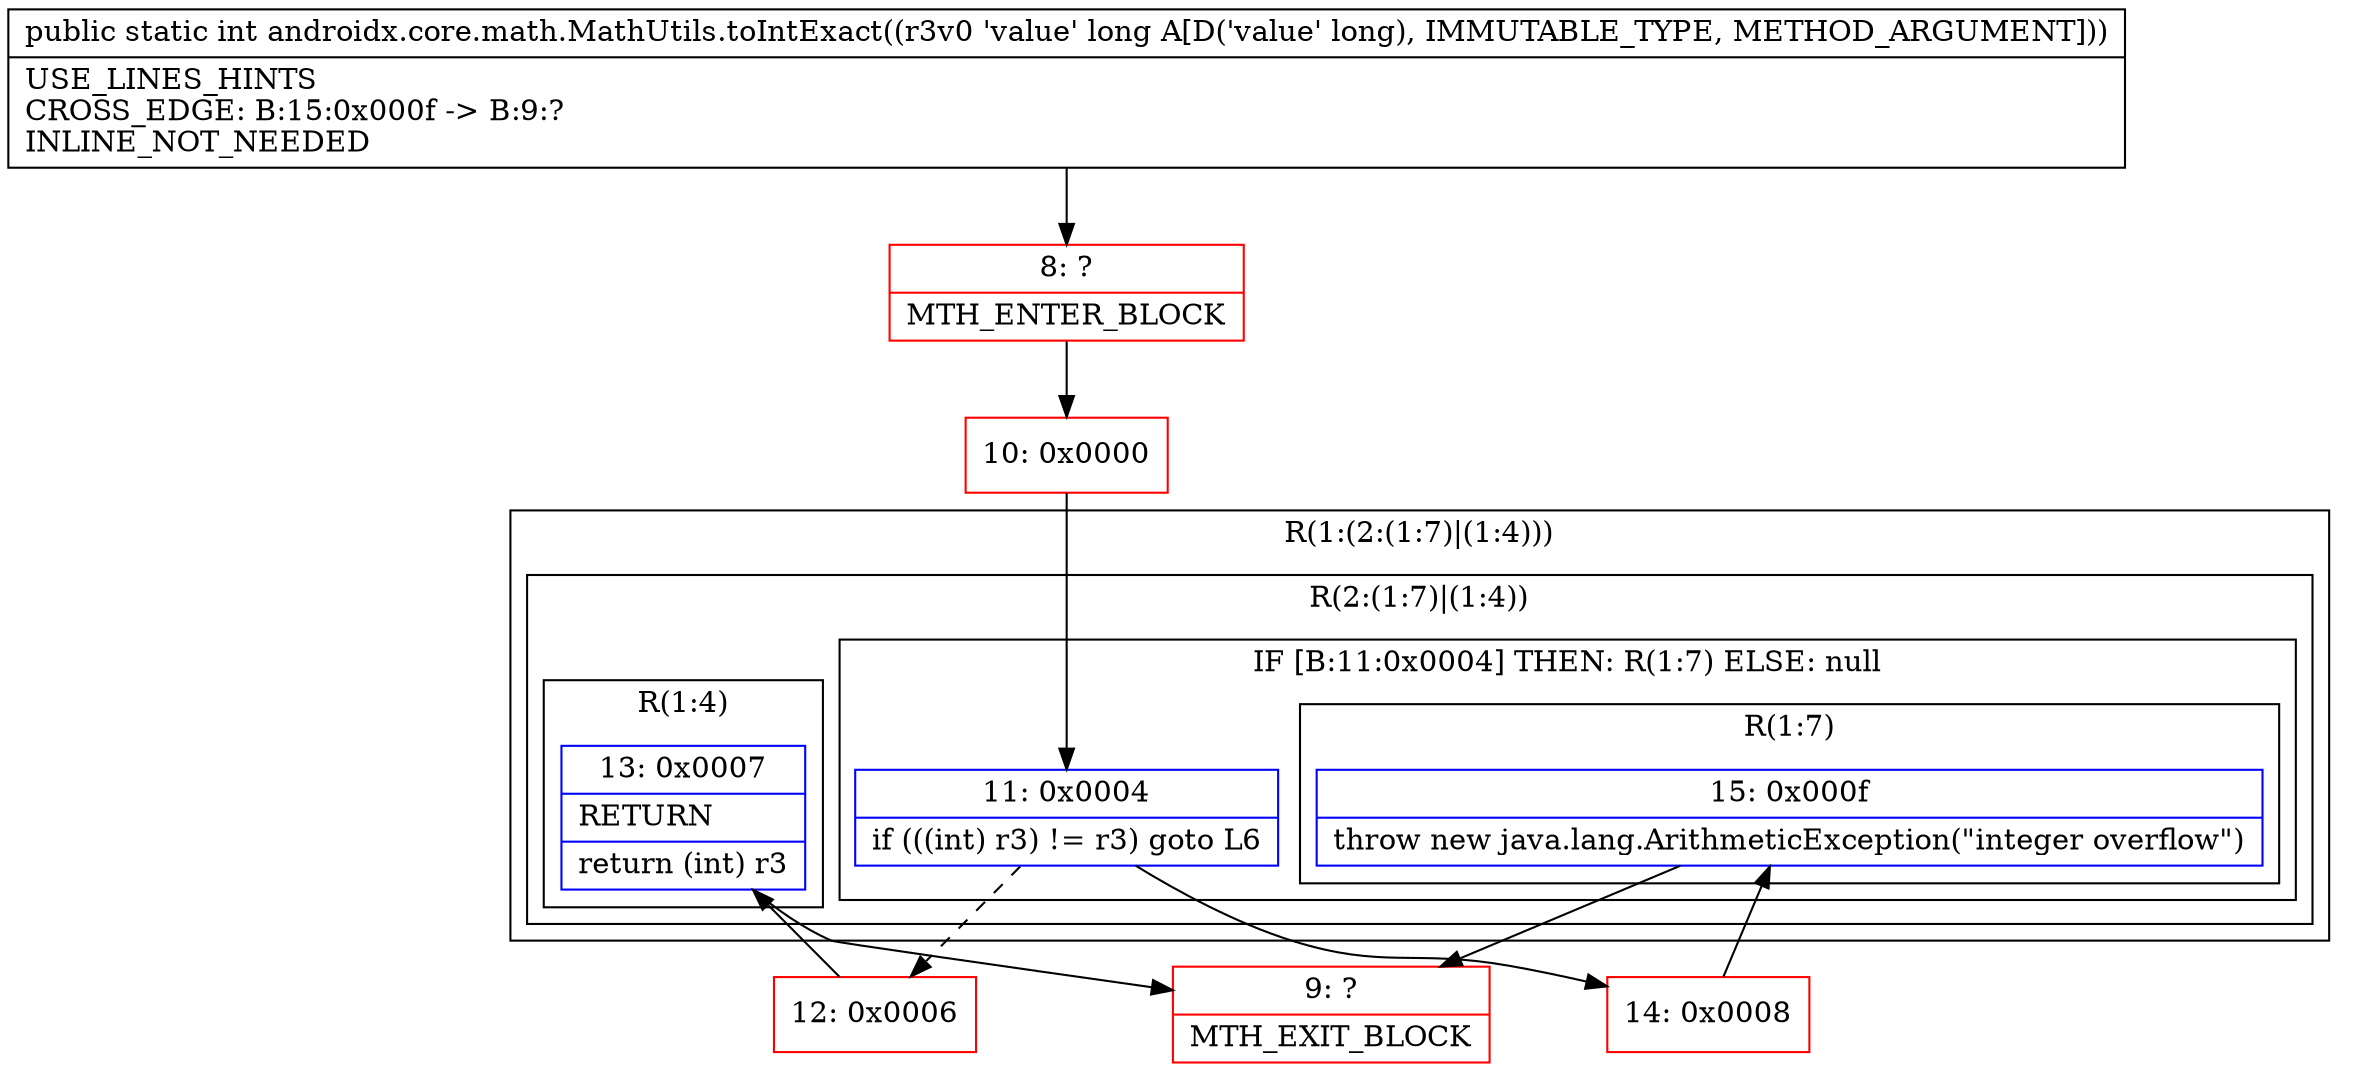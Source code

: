 digraph "CFG forandroidx.core.math.MathUtils.toIntExact(J)I" {
subgraph cluster_Region_921973583 {
label = "R(1:(2:(1:7)|(1:4)))";
node [shape=record,color=blue];
subgraph cluster_Region_856297516 {
label = "R(2:(1:7)|(1:4))";
node [shape=record,color=blue];
subgraph cluster_IfRegion_183356279 {
label = "IF [B:11:0x0004] THEN: R(1:7) ELSE: null";
node [shape=record,color=blue];
Node_11 [shape=record,label="{11\:\ 0x0004|if (((int) r3) != r3) goto L6\l}"];
subgraph cluster_Region_1369006971 {
label = "R(1:7)";
node [shape=record,color=blue];
Node_15 [shape=record,label="{15\:\ 0x000f|throw new java.lang.ArithmeticException(\"integer overflow\")\l}"];
}
}
subgraph cluster_Region_1180720204 {
label = "R(1:4)";
node [shape=record,color=blue];
Node_13 [shape=record,label="{13\:\ 0x0007|RETURN\l|return (int) r3\l}"];
}
}
}
Node_8 [shape=record,color=red,label="{8\:\ ?|MTH_ENTER_BLOCK\l}"];
Node_10 [shape=record,color=red,label="{10\:\ 0x0000}"];
Node_12 [shape=record,color=red,label="{12\:\ 0x0006}"];
Node_9 [shape=record,color=red,label="{9\:\ ?|MTH_EXIT_BLOCK\l}"];
Node_14 [shape=record,color=red,label="{14\:\ 0x0008}"];
MethodNode[shape=record,label="{public static int androidx.core.math.MathUtils.toIntExact((r3v0 'value' long A[D('value' long), IMMUTABLE_TYPE, METHOD_ARGUMENT]))  | USE_LINES_HINTS\lCROSS_EDGE: B:15:0x000f \-\> B:9:?\lINLINE_NOT_NEEDED\l}"];
MethodNode -> Node_8;Node_11 -> Node_12[style=dashed];
Node_11 -> Node_14;
Node_15 -> Node_9;
Node_13 -> Node_9;
Node_8 -> Node_10;
Node_10 -> Node_11;
Node_12 -> Node_13;
Node_14 -> Node_15;
}

